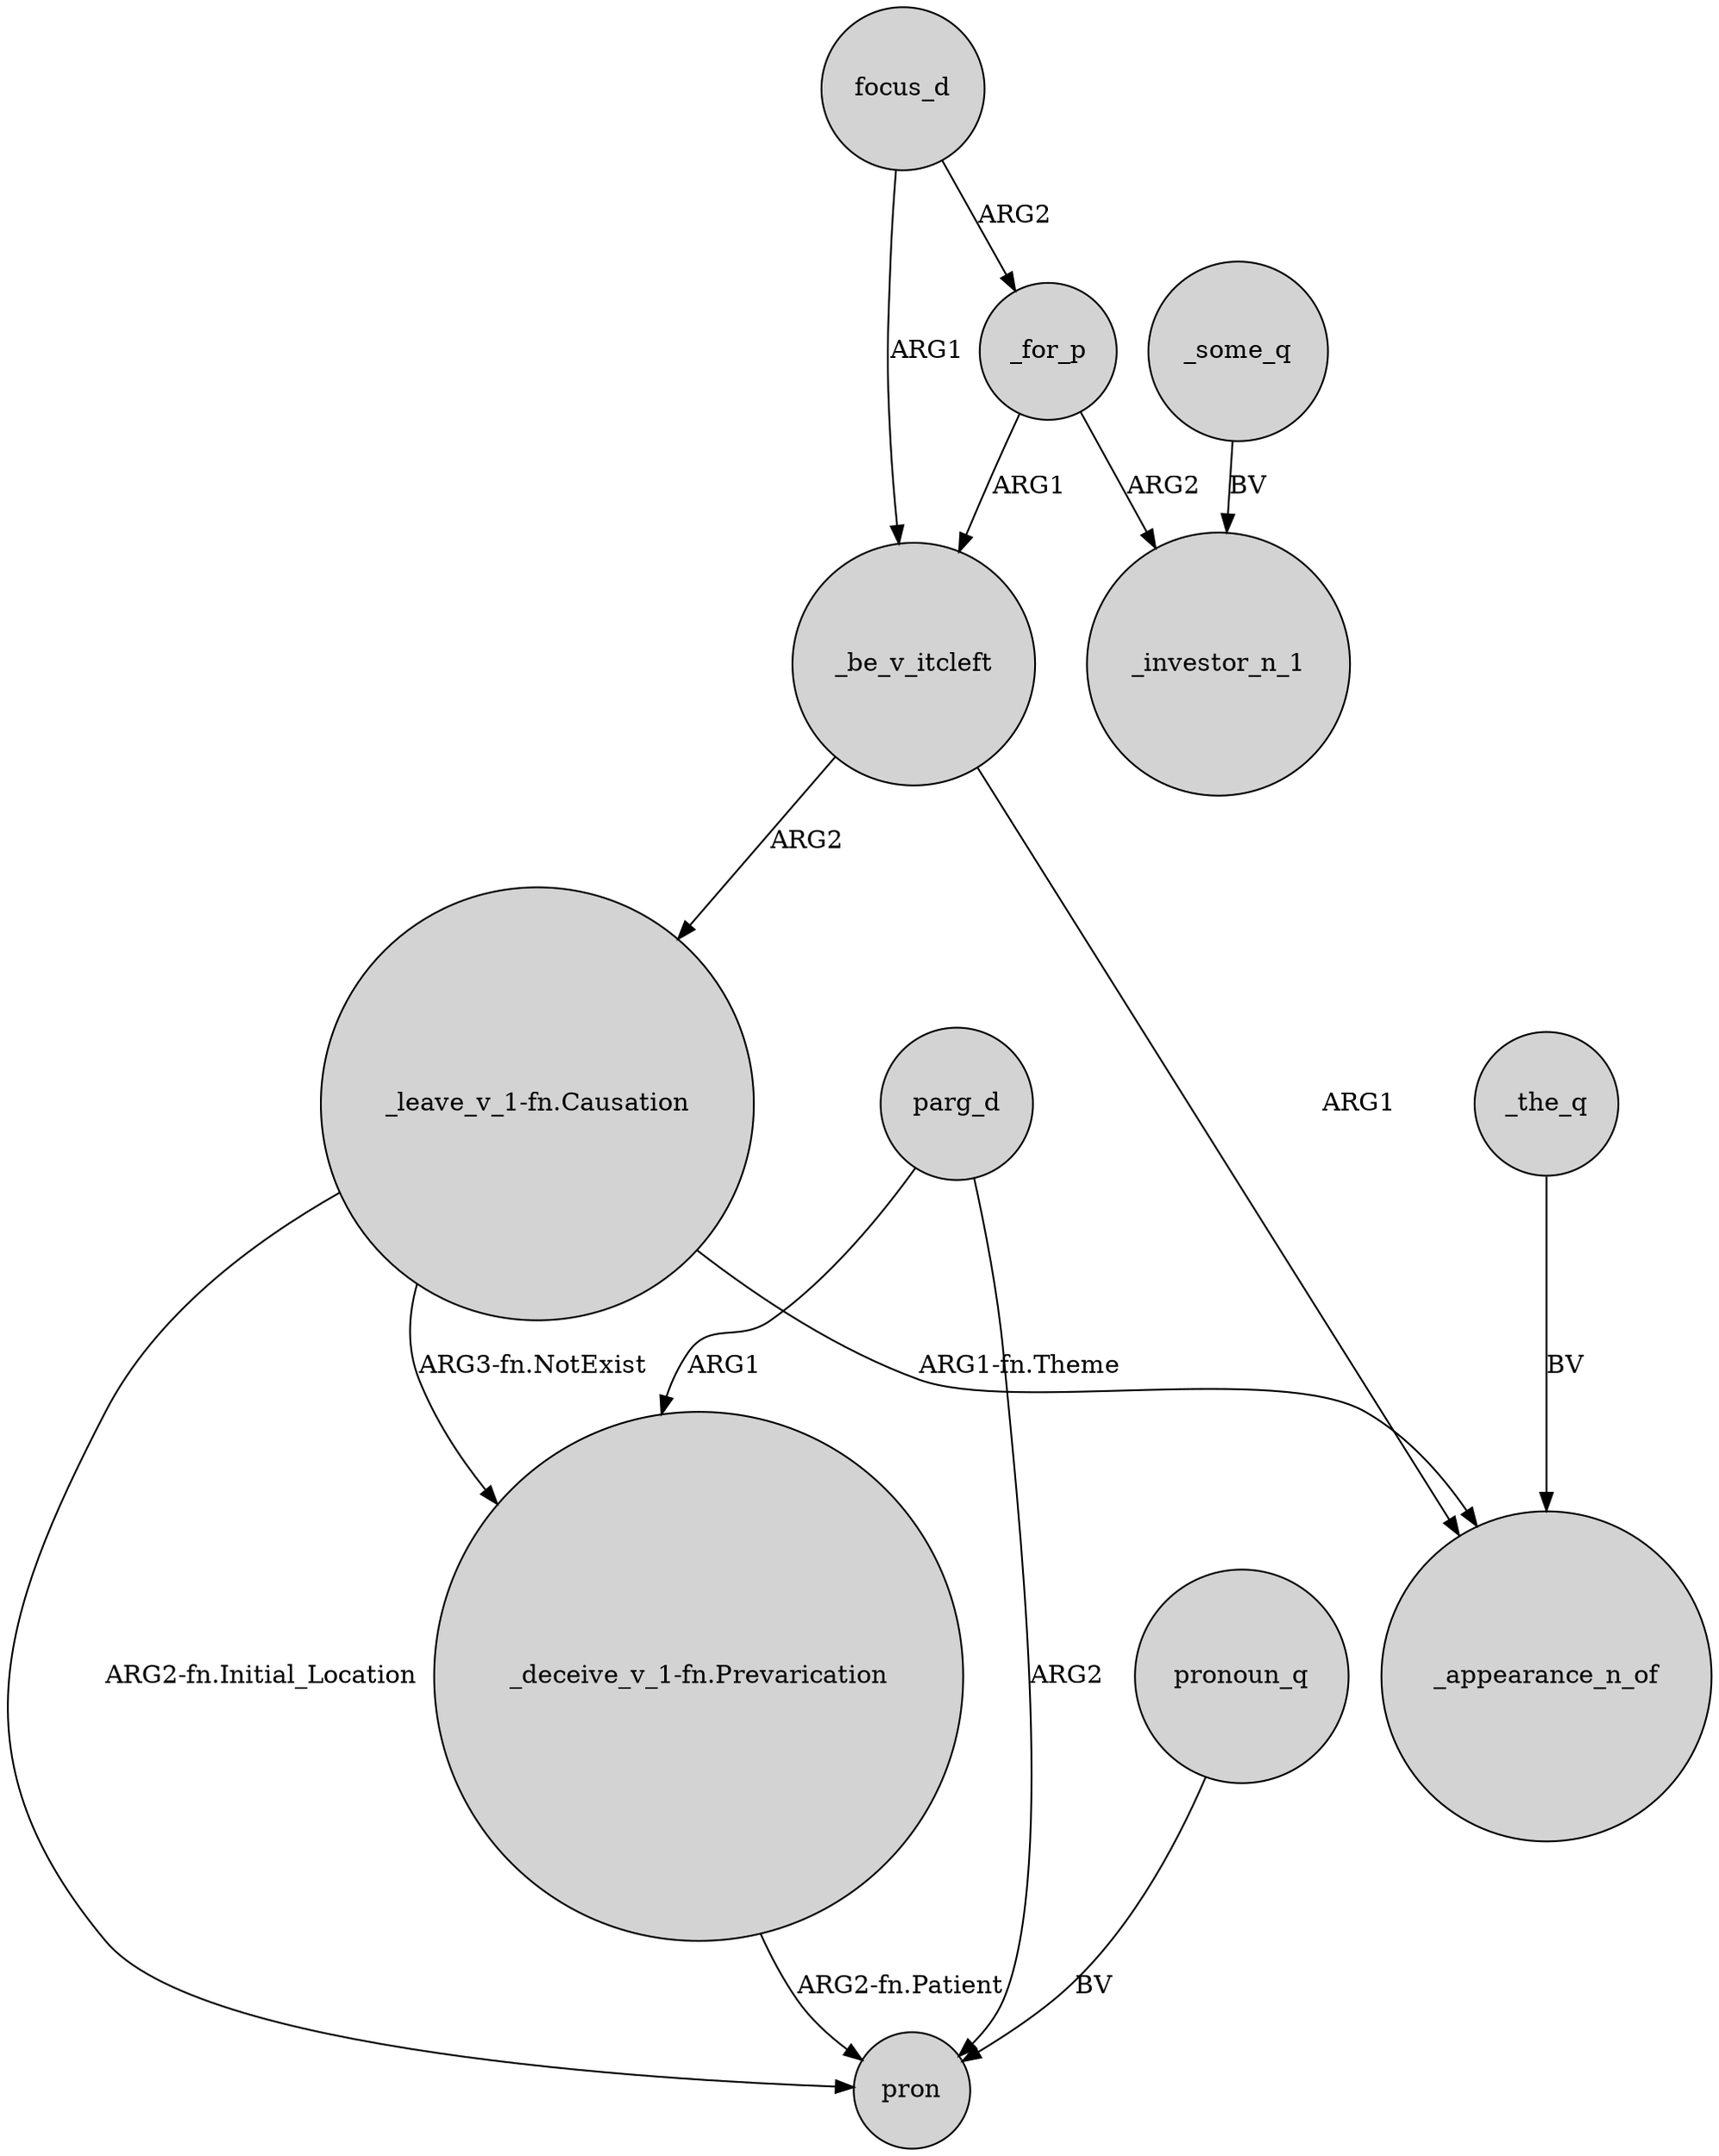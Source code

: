 digraph {
	node [shape=circle style=filled]
	"_deceive_v_1-fn.Prevarication" -> pron [label="ARG2-fn.Patient"]
	_for_p -> _investor_n_1 [label=ARG2]
	"_leave_v_1-fn.Causation" -> pron [label="ARG2-fn.Initial_Location"]
	_some_q -> _investor_n_1 [label=BV]
	_for_p -> _be_v_itcleft [label=ARG1]
	_be_v_itcleft -> _appearance_n_of [label=ARG1]
	parg_d -> "_deceive_v_1-fn.Prevarication" [label=ARG1]
	"_leave_v_1-fn.Causation" -> "_deceive_v_1-fn.Prevarication" [label="ARG3-fn.NotExist"]
	focus_d -> _for_p [label=ARG2]
	_the_q -> _appearance_n_of [label=BV]
	"_leave_v_1-fn.Causation" -> _appearance_n_of [label="ARG1-fn.Theme"]
	parg_d -> pron [label=ARG2]
	focus_d -> _be_v_itcleft [label=ARG1]
	_be_v_itcleft -> "_leave_v_1-fn.Causation" [label=ARG2]
	pronoun_q -> pron [label=BV]
}
